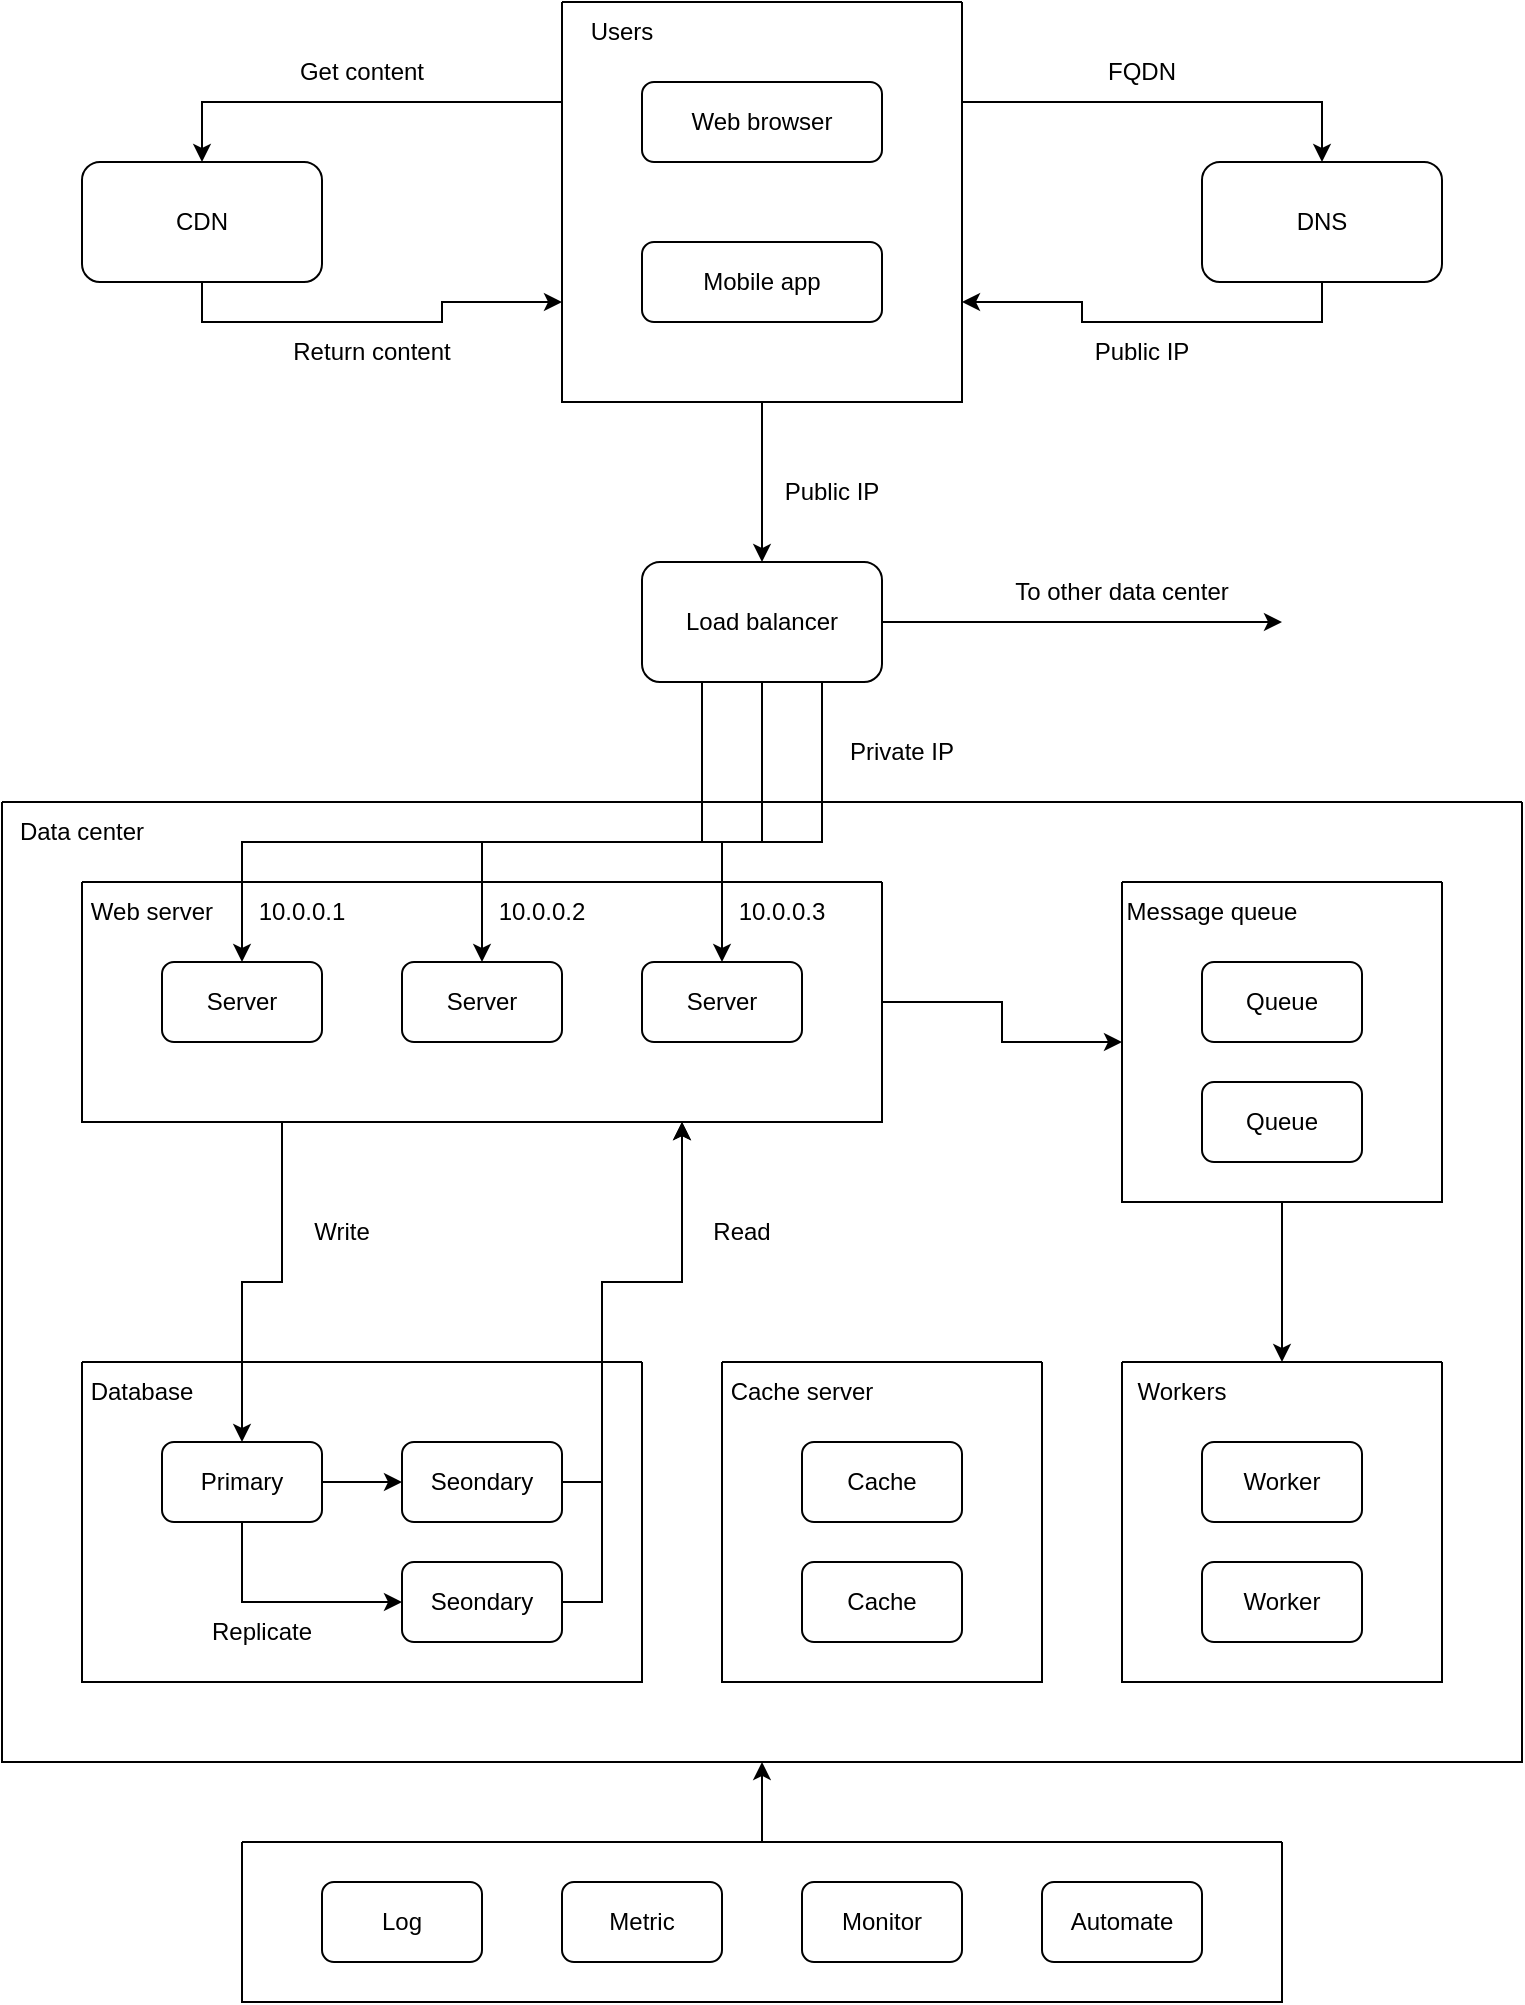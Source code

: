<mxfile version="21.7.5" type="device">
  <diagram name="Page-1" id="WvrMzpBZcYzlSUOb_bqn">
    <mxGraphModel dx="882" dy="590" grid="1" gridSize="10" guides="1" tooltips="1" connect="1" arrows="1" fold="1" page="1" pageScale="1" pageWidth="850" pageHeight="1100" math="0" shadow="0">
      <root>
        <mxCell id="0" />
        <mxCell id="1" parent="0" />
        <mxCell id="x-XL8PX8UxAsf5zXWhda-3" style="edgeStyle=orthogonalEdgeStyle;rounded=0;orthogonalLoop=1;jettySize=auto;html=1;exitX=0.5;exitY=1;exitDx=0;exitDy=0;entryX=0.5;entryY=0;entryDx=0;entryDy=0;" edge="1" parent="1" source="2uV-hCsgqKCJBiBY5NLh-1" target="2uV-hCsgqKCJBiBY5NLh-17">
          <mxGeometry relative="1" as="geometry" />
        </mxCell>
        <mxCell id="x-XL8PX8UxAsf5zXWhda-48" style="edgeStyle=orthogonalEdgeStyle;rounded=0;orthogonalLoop=1;jettySize=auto;html=1;exitX=0;exitY=0.25;exitDx=0;exitDy=0;entryX=0.5;entryY=0;entryDx=0;entryDy=0;" edge="1" parent="1" source="2uV-hCsgqKCJBiBY5NLh-1" target="x-XL8PX8UxAsf5zXWhda-47">
          <mxGeometry relative="1" as="geometry" />
        </mxCell>
        <mxCell id="x-XL8PX8UxAsf5zXWhda-50" style="edgeStyle=orthogonalEdgeStyle;rounded=0;orthogonalLoop=1;jettySize=auto;html=1;exitX=1;exitY=0.25;exitDx=0;exitDy=0;entryX=0.5;entryY=0;entryDx=0;entryDy=0;" edge="1" parent="1" source="2uV-hCsgqKCJBiBY5NLh-1" target="2uV-hCsgqKCJBiBY5NLh-6">
          <mxGeometry relative="1" as="geometry" />
        </mxCell>
        <mxCell id="2uV-hCsgqKCJBiBY5NLh-1" value="" style="swimlane;startSize=0;" parent="1" vertex="1">
          <mxGeometry x="320" y="40" width="200" height="200" as="geometry" />
        </mxCell>
        <mxCell id="2uV-hCsgqKCJBiBY5NLh-2" value="Web browser" style="rounded=1;whiteSpace=wrap;html=1;" parent="2uV-hCsgqKCJBiBY5NLh-1" vertex="1">
          <mxGeometry x="40" y="40" width="120" height="40" as="geometry" />
        </mxCell>
        <mxCell id="2uV-hCsgqKCJBiBY5NLh-5" value="Mobile app" style="rounded=1;whiteSpace=wrap;html=1;" parent="2uV-hCsgqKCJBiBY5NLh-1" vertex="1">
          <mxGeometry x="40" y="120" width="120" height="40" as="geometry" />
        </mxCell>
        <mxCell id="2uV-hCsgqKCJBiBY5NLh-4" value="Users" style="text;html=1;strokeColor=none;fillColor=none;align=center;verticalAlign=middle;whiteSpace=wrap;rounded=0;" parent="2uV-hCsgqKCJBiBY5NLh-1" vertex="1">
          <mxGeometry width="60" height="30" as="geometry" />
        </mxCell>
        <mxCell id="x-XL8PX8UxAsf5zXWhda-51" style="edgeStyle=orthogonalEdgeStyle;rounded=0;orthogonalLoop=1;jettySize=auto;html=1;exitX=0.5;exitY=1;exitDx=0;exitDy=0;entryX=1;entryY=0.75;entryDx=0;entryDy=0;" edge="1" parent="1" source="2uV-hCsgqKCJBiBY5NLh-6" target="2uV-hCsgqKCJBiBY5NLh-1">
          <mxGeometry relative="1" as="geometry" />
        </mxCell>
        <mxCell id="2uV-hCsgqKCJBiBY5NLh-6" value="DNS" style="rounded=1;whiteSpace=wrap;html=1;" parent="1" vertex="1">
          <mxGeometry x="640" y="120" width="120" height="60" as="geometry" />
        </mxCell>
        <mxCell id="x-XL8PX8UxAsf5zXWhda-53" style="edgeStyle=orthogonalEdgeStyle;rounded=0;orthogonalLoop=1;jettySize=auto;html=1;exitX=1;exitY=0.5;exitDx=0;exitDy=0;" edge="1" parent="1" source="2uV-hCsgqKCJBiBY5NLh-17">
          <mxGeometry relative="1" as="geometry">
            <mxPoint x="680" y="350" as="targetPoint" />
          </mxGeometry>
        </mxCell>
        <mxCell id="x-XL8PX8UxAsf5zXWhda-55" style="edgeStyle=orthogonalEdgeStyle;rounded=0;orthogonalLoop=1;jettySize=auto;html=1;exitX=0.25;exitY=1;exitDx=0;exitDy=0;entryX=0.5;entryY=0;entryDx=0;entryDy=0;" edge="1" parent="1" source="2uV-hCsgqKCJBiBY5NLh-17" target="2uV-hCsgqKCJBiBY5NLh-10">
          <mxGeometry relative="1" as="geometry">
            <Array as="points">
              <mxPoint x="390" y="460" />
              <mxPoint x="160" y="460" />
            </Array>
          </mxGeometry>
        </mxCell>
        <mxCell id="x-XL8PX8UxAsf5zXWhda-56" style="edgeStyle=orthogonalEdgeStyle;rounded=0;orthogonalLoop=1;jettySize=auto;html=1;exitX=0.5;exitY=1;exitDx=0;exitDy=0;entryX=0.5;entryY=0;entryDx=0;entryDy=0;" edge="1" parent="1" source="2uV-hCsgqKCJBiBY5NLh-17" target="x-XL8PX8UxAsf5zXWhda-2">
          <mxGeometry relative="1" as="geometry">
            <Array as="points">
              <mxPoint x="420" y="460" />
              <mxPoint x="280" y="460" />
            </Array>
          </mxGeometry>
        </mxCell>
        <mxCell id="x-XL8PX8UxAsf5zXWhda-57" style="edgeStyle=orthogonalEdgeStyle;rounded=0;orthogonalLoop=1;jettySize=auto;html=1;exitX=0.75;exitY=1;exitDx=0;exitDy=0;" edge="1" parent="1" source="2uV-hCsgqKCJBiBY5NLh-17" target="x-XL8PX8UxAsf5zXWhda-38">
          <mxGeometry relative="1" as="geometry">
            <Array as="points">
              <mxPoint x="450" y="460" />
              <mxPoint x="400" y="460" />
            </Array>
          </mxGeometry>
        </mxCell>
        <mxCell id="2uV-hCsgqKCJBiBY5NLh-17" value="Load balancer" style="rounded=1;whiteSpace=wrap;html=1;" parent="1" vertex="1">
          <mxGeometry x="360" y="320" width="120" height="60" as="geometry" />
        </mxCell>
        <mxCell id="x-XL8PX8UxAsf5zXWhda-18" value="" style="swimlane;startSize=0;" vertex="1" parent="1">
          <mxGeometry x="40" y="440" width="760" height="480" as="geometry" />
        </mxCell>
        <mxCell id="x-XL8PX8UxAsf5zXWhda-7" value="" style="swimlane;startSize=0;" vertex="1" parent="x-XL8PX8UxAsf5zXWhda-18">
          <mxGeometry x="40" y="280" width="280" height="160" as="geometry" />
        </mxCell>
        <mxCell id="x-XL8PX8UxAsf5zXWhda-78" style="edgeStyle=orthogonalEdgeStyle;rounded=0;orthogonalLoop=1;jettySize=auto;html=1;exitX=1;exitY=0.5;exitDx=0;exitDy=0;entryX=0;entryY=0.5;entryDx=0;entryDy=0;" edge="1" parent="x-XL8PX8UxAsf5zXWhda-7" source="x-XL8PX8UxAsf5zXWhda-8" target="x-XL8PX8UxAsf5zXWhda-9">
          <mxGeometry relative="1" as="geometry" />
        </mxCell>
        <mxCell id="x-XL8PX8UxAsf5zXWhda-79" style="edgeStyle=orthogonalEdgeStyle;rounded=0;orthogonalLoop=1;jettySize=auto;html=1;exitX=0.5;exitY=1;exitDx=0;exitDy=0;entryX=0;entryY=0.5;entryDx=0;entryDy=0;" edge="1" parent="x-XL8PX8UxAsf5zXWhda-7" source="x-XL8PX8UxAsf5zXWhda-8" target="x-XL8PX8UxAsf5zXWhda-26">
          <mxGeometry relative="1" as="geometry" />
        </mxCell>
        <mxCell id="x-XL8PX8UxAsf5zXWhda-8" value="Primary" style="rounded=1;whiteSpace=wrap;html=1;" vertex="1" parent="x-XL8PX8UxAsf5zXWhda-7">
          <mxGeometry x="40" y="40" width="80" height="40" as="geometry" />
        </mxCell>
        <mxCell id="x-XL8PX8UxAsf5zXWhda-9" value="Seondary" style="rounded=1;whiteSpace=wrap;html=1;" vertex="1" parent="x-XL8PX8UxAsf5zXWhda-7">
          <mxGeometry x="160" y="40" width="80" height="40" as="geometry" />
        </mxCell>
        <mxCell id="x-XL8PX8UxAsf5zXWhda-20" value="Database" style="text;html=1;strokeColor=none;fillColor=none;align=center;verticalAlign=middle;whiteSpace=wrap;rounded=0;" vertex="1" parent="x-XL8PX8UxAsf5zXWhda-7">
          <mxGeometry width="60" height="30" as="geometry" />
        </mxCell>
        <mxCell id="x-XL8PX8UxAsf5zXWhda-26" value="Seondary" style="rounded=1;whiteSpace=wrap;html=1;" vertex="1" parent="x-XL8PX8UxAsf5zXWhda-7">
          <mxGeometry x="160" y="100" width="80" height="40" as="geometry" />
        </mxCell>
        <mxCell id="x-XL8PX8UxAsf5zXWhda-80" value="Replicate" style="text;html=1;strokeColor=none;fillColor=none;align=center;verticalAlign=middle;whiteSpace=wrap;rounded=0;" vertex="1" parent="x-XL8PX8UxAsf5zXWhda-7">
          <mxGeometry x="60" y="120" width="60" height="30" as="geometry" />
        </mxCell>
        <mxCell id="x-XL8PX8UxAsf5zXWhda-58" style="edgeStyle=orthogonalEdgeStyle;rounded=0;orthogonalLoop=1;jettySize=auto;html=1;exitX=1;exitY=0.5;exitDx=0;exitDy=0;entryX=0;entryY=0.5;entryDx=0;entryDy=0;" edge="1" parent="x-XL8PX8UxAsf5zXWhda-18" source="x-XL8PX8UxAsf5zXWhda-1" target="x-XL8PX8UxAsf5zXWhda-28">
          <mxGeometry relative="1" as="geometry" />
        </mxCell>
        <mxCell id="x-XL8PX8UxAsf5zXWhda-60" style="edgeStyle=orthogonalEdgeStyle;rounded=0;orthogonalLoop=1;jettySize=auto;html=1;exitX=0.25;exitY=1;exitDx=0;exitDy=0;entryX=0.5;entryY=0;entryDx=0;entryDy=0;" edge="1" parent="x-XL8PX8UxAsf5zXWhda-18" source="x-XL8PX8UxAsf5zXWhda-1" target="x-XL8PX8UxAsf5zXWhda-8">
          <mxGeometry relative="1" as="geometry" />
        </mxCell>
        <mxCell id="x-XL8PX8UxAsf5zXWhda-1" value="" style="swimlane;startSize=0;" vertex="1" parent="x-XL8PX8UxAsf5zXWhda-18">
          <mxGeometry x="40" y="40" width="400" height="120" as="geometry" />
        </mxCell>
        <mxCell id="x-XL8PX8UxAsf5zXWhda-2" value="Server" style="rounded=1;whiteSpace=wrap;html=1;" vertex="1" parent="x-XL8PX8UxAsf5zXWhda-1">
          <mxGeometry x="160" y="40" width="80" height="40" as="geometry" />
        </mxCell>
        <mxCell id="2uV-hCsgqKCJBiBY5NLh-10" value="Server" style="rounded=1;whiteSpace=wrap;html=1;" parent="x-XL8PX8UxAsf5zXWhda-1" vertex="1">
          <mxGeometry x="40" y="40" width="80" height="40" as="geometry" />
        </mxCell>
        <mxCell id="x-XL8PX8UxAsf5zXWhda-38" value="Server" style="rounded=1;whiteSpace=wrap;html=1;" vertex="1" parent="x-XL8PX8UxAsf5zXWhda-1">
          <mxGeometry x="280" y="40" width="80" height="40" as="geometry" />
        </mxCell>
        <mxCell id="x-XL8PX8UxAsf5zXWhda-70" value="10.0.0.1" style="text;html=1;strokeColor=none;fillColor=none;align=center;verticalAlign=middle;whiteSpace=wrap;rounded=0;" vertex="1" parent="x-XL8PX8UxAsf5zXWhda-1">
          <mxGeometry x="80" width="60" height="30" as="geometry" />
        </mxCell>
        <mxCell id="x-XL8PX8UxAsf5zXWhda-71" value="10.0.0.2" style="text;html=1;strokeColor=none;fillColor=none;align=center;verticalAlign=middle;whiteSpace=wrap;rounded=0;" vertex="1" parent="x-XL8PX8UxAsf5zXWhda-1">
          <mxGeometry x="200" width="60" height="30" as="geometry" />
        </mxCell>
        <mxCell id="x-XL8PX8UxAsf5zXWhda-73" value="10.0.0.3" style="text;html=1;strokeColor=none;fillColor=none;align=center;verticalAlign=middle;whiteSpace=wrap;rounded=0;" vertex="1" parent="x-XL8PX8UxAsf5zXWhda-1">
          <mxGeometry x="320" width="60" height="30" as="geometry" />
        </mxCell>
        <mxCell id="x-XL8PX8UxAsf5zXWhda-19" value="Web server" style="text;html=1;strokeColor=none;fillColor=none;align=center;verticalAlign=middle;whiteSpace=wrap;rounded=0;" vertex="1" parent="x-XL8PX8UxAsf5zXWhda-18">
          <mxGeometry x="40" y="40" width="70" height="30" as="geometry" />
        </mxCell>
        <mxCell id="x-XL8PX8UxAsf5zXWhda-59" style="edgeStyle=orthogonalEdgeStyle;rounded=0;orthogonalLoop=1;jettySize=auto;html=1;exitX=0.5;exitY=1;exitDx=0;exitDy=0;entryX=0.5;entryY=0;entryDx=0;entryDy=0;" edge="1" parent="x-XL8PX8UxAsf5zXWhda-18" source="x-XL8PX8UxAsf5zXWhda-28" target="x-XL8PX8UxAsf5zXWhda-34">
          <mxGeometry relative="1" as="geometry" />
        </mxCell>
        <mxCell id="x-XL8PX8UxAsf5zXWhda-28" value="" style="swimlane;startSize=0;" vertex="1" parent="x-XL8PX8UxAsf5zXWhda-18">
          <mxGeometry x="560" y="40" width="160" height="160" as="geometry" />
        </mxCell>
        <mxCell id="x-XL8PX8UxAsf5zXWhda-41" value="Queue" style="rounded=1;whiteSpace=wrap;html=1;" vertex="1" parent="x-XL8PX8UxAsf5zXWhda-28">
          <mxGeometry x="40" y="40" width="80" height="40" as="geometry" />
        </mxCell>
        <mxCell id="x-XL8PX8UxAsf5zXWhda-42" value="Queue" style="rounded=1;whiteSpace=wrap;html=1;" vertex="1" parent="x-XL8PX8UxAsf5zXWhda-28">
          <mxGeometry x="40" y="100" width="80" height="40" as="geometry" />
        </mxCell>
        <mxCell id="x-XL8PX8UxAsf5zXWhda-29" value="" style="swimlane;startSize=0;" vertex="1" parent="x-XL8PX8UxAsf5zXWhda-18">
          <mxGeometry x="360" y="280" width="160" height="160" as="geometry" />
        </mxCell>
        <mxCell id="x-XL8PX8UxAsf5zXWhda-30" value="Cache" style="rounded=1;whiteSpace=wrap;html=1;" vertex="1" parent="x-XL8PX8UxAsf5zXWhda-29">
          <mxGeometry x="40" y="40" width="80" height="40" as="geometry" />
        </mxCell>
        <mxCell id="x-XL8PX8UxAsf5zXWhda-33" value="Cache" style="rounded=1;whiteSpace=wrap;html=1;" vertex="1" parent="x-XL8PX8UxAsf5zXWhda-29">
          <mxGeometry x="40" y="100" width="80" height="40" as="geometry" />
        </mxCell>
        <mxCell id="x-XL8PX8UxAsf5zXWhda-37" value="Cache server" style="text;html=1;strokeColor=none;fillColor=none;align=center;verticalAlign=middle;whiteSpace=wrap;rounded=0;" vertex="1" parent="x-XL8PX8UxAsf5zXWhda-29">
          <mxGeometry width="80" height="30" as="geometry" />
        </mxCell>
        <mxCell id="x-XL8PX8UxAsf5zXWhda-34" value="" style="swimlane;startSize=0;" vertex="1" parent="x-XL8PX8UxAsf5zXWhda-18">
          <mxGeometry x="560" y="280" width="160" height="160" as="geometry" />
        </mxCell>
        <mxCell id="x-XL8PX8UxAsf5zXWhda-35" value="Worker" style="rounded=1;whiteSpace=wrap;html=1;" vertex="1" parent="x-XL8PX8UxAsf5zXWhda-34">
          <mxGeometry x="40" y="40" width="80" height="40" as="geometry" />
        </mxCell>
        <mxCell id="x-XL8PX8UxAsf5zXWhda-36" value="Worker" style="rounded=1;whiteSpace=wrap;html=1;" vertex="1" parent="x-XL8PX8UxAsf5zXWhda-34">
          <mxGeometry x="40" y="100" width="80" height="40" as="geometry" />
        </mxCell>
        <mxCell id="x-XL8PX8UxAsf5zXWhda-39" value="Message queue" style="text;html=1;strokeColor=none;fillColor=none;align=center;verticalAlign=middle;whiteSpace=wrap;rounded=0;" vertex="1" parent="x-XL8PX8UxAsf5zXWhda-18">
          <mxGeometry x="560" y="40" width="90" height="30" as="geometry" />
        </mxCell>
        <mxCell id="x-XL8PX8UxAsf5zXWhda-44" value="Workers" style="text;html=1;strokeColor=none;fillColor=none;align=center;verticalAlign=middle;whiteSpace=wrap;rounded=0;" vertex="1" parent="x-XL8PX8UxAsf5zXWhda-18">
          <mxGeometry x="560" y="280" width="60" height="30" as="geometry" />
        </mxCell>
        <mxCell id="x-XL8PX8UxAsf5zXWhda-63" style="edgeStyle=orthogonalEdgeStyle;rounded=0;orthogonalLoop=1;jettySize=auto;html=1;exitX=1;exitY=0.5;exitDx=0;exitDy=0;entryX=0.75;entryY=1;entryDx=0;entryDy=0;" edge="1" parent="x-XL8PX8UxAsf5zXWhda-18" source="x-XL8PX8UxAsf5zXWhda-9" target="x-XL8PX8UxAsf5zXWhda-1">
          <mxGeometry relative="1" as="geometry" />
        </mxCell>
        <mxCell id="x-XL8PX8UxAsf5zXWhda-64" style="edgeStyle=orthogonalEdgeStyle;rounded=0;orthogonalLoop=1;jettySize=auto;html=1;exitX=1;exitY=0.5;exitDx=0;exitDy=0;entryX=0.75;entryY=1;entryDx=0;entryDy=0;" edge="1" parent="x-XL8PX8UxAsf5zXWhda-18" source="x-XL8PX8UxAsf5zXWhda-26" target="x-XL8PX8UxAsf5zXWhda-1">
          <mxGeometry relative="1" as="geometry">
            <Array as="points">
              <mxPoint x="300" y="400" />
              <mxPoint x="300" y="240" />
              <mxPoint x="340" y="240" />
            </Array>
          </mxGeometry>
        </mxCell>
        <mxCell id="x-XL8PX8UxAsf5zXWhda-76" value="Write" style="text;html=1;strokeColor=none;fillColor=none;align=center;verticalAlign=middle;whiteSpace=wrap;rounded=0;" vertex="1" parent="x-XL8PX8UxAsf5zXWhda-18">
          <mxGeometry x="140" y="200" width="60" height="30" as="geometry" />
        </mxCell>
        <mxCell id="x-XL8PX8UxAsf5zXWhda-77" value="Read" style="text;html=1;strokeColor=none;fillColor=none;align=center;verticalAlign=middle;whiteSpace=wrap;rounded=0;" vertex="1" parent="x-XL8PX8UxAsf5zXWhda-18">
          <mxGeometry x="340" y="200" width="60" height="30" as="geometry" />
        </mxCell>
        <mxCell id="x-XL8PX8UxAsf5zXWhda-45" value="Data center" style="text;html=1;strokeColor=none;fillColor=none;align=center;verticalAlign=middle;whiteSpace=wrap;rounded=0;" vertex="1" parent="1">
          <mxGeometry x="40" y="440" width="80" height="30" as="geometry" />
        </mxCell>
        <mxCell id="x-XL8PX8UxAsf5zXWhda-49" style="edgeStyle=orthogonalEdgeStyle;rounded=0;orthogonalLoop=1;jettySize=auto;html=1;exitX=0.5;exitY=1;exitDx=0;exitDy=0;entryX=0;entryY=0.75;entryDx=0;entryDy=0;" edge="1" parent="1" source="x-XL8PX8UxAsf5zXWhda-47" target="2uV-hCsgqKCJBiBY5NLh-1">
          <mxGeometry relative="1" as="geometry" />
        </mxCell>
        <mxCell id="x-XL8PX8UxAsf5zXWhda-47" value="CDN" style="rounded=1;whiteSpace=wrap;html=1;" vertex="1" parent="1">
          <mxGeometry x="80" y="120" width="120" height="60" as="geometry" />
        </mxCell>
        <mxCell id="x-XL8PX8UxAsf5zXWhda-54" value="To other data center" style="text;html=1;strokeColor=none;fillColor=none;align=center;verticalAlign=middle;whiteSpace=wrap;rounded=0;" vertex="1" parent="1">
          <mxGeometry x="540" y="320" width="120" height="30" as="geometry" />
        </mxCell>
        <mxCell id="x-XL8PX8UxAsf5zXWhda-65" value="FQDN" style="text;html=1;strokeColor=none;fillColor=none;align=center;verticalAlign=middle;whiteSpace=wrap;rounded=0;" vertex="1" parent="1">
          <mxGeometry x="580" y="60" width="60" height="30" as="geometry" />
        </mxCell>
        <mxCell id="x-XL8PX8UxAsf5zXWhda-67" value="Public IP" style="text;html=1;strokeColor=none;fillColor=none;align=center;verticalAlign=middle;whiteSpace=wrap;rounded=0;" vertex="1" parent="1">
          <mxGeometry x="580" y="200" width="60" height="30" as="geometry" />
        </mxCell>
        <mxCell id="x-XL8PX8UxAsf5zXWhda-68" value="Public IP" style="text;html=1;strokeColor=none;fillColor=none;align=center;verticalAlign=middle;whiteSpace=wrap;rounded=0;" vertex="1" parent="1">
          <mxGeometry x="425" y="270" width="60" height="30" as="geometry" />
        </mxCell>
        <mxCell id="x-XL8PX8UxAsf5zXWhda-69" value="Private IP" style="text;html=1;strokeColor=none;fillColor=none;align=center;verticalAlign=middle;whiteSpace=wrap;rounded=0;" vertex="1" parent="1">
          <mxGeometry x="460" y="400" width="60" height="30" as="geometry" />
        </mxCell>
        <mxCell id="x-XL8PX8UxAsf5zXWhda-81" value="Get content" style="text;html=1;strokeColor=none;fillColor=none;align=center;verticalAlign=middle;whiteSpace=wrap;rounded=0;" vertex="1" parent="1">
          <mxGeometry x="180" y="60" width="80" height="30" as="geometry" />
        </mxCell>
        <mxCell id="x-XL8PX8UxAsf5zXWhda-82" value="Return content" style="text;html=1;strokeColor=none;fillColor=none;align=center;verticalAlign=middle;whiteSpace=wrap;rounded=0;" vertex="1" parent="1">
          <mxGeometry x="180" y="200" width="90" height="30" as="geometry" />
        </mxCell>
        <mxCell id="x-XL8PX8UxAsf5zXWhda-91" style="edgeStyle=orthogonalEdgeStyle;rounded=0;orthogonalLoop=1;jettySize=auto;html=1;exitX=0.5;exitY=0;exitDx=0;exitDy=0;" edge="1" parent="1" source="x-XL8PX8UxAsf5zXWhda-84" target="x-XL8PX8UxAsf5zXWhda-18">
          <mxGeometry relative="1" as="geometry" />
        </mxCell>
        <mxCell id="x-XL8PX8UxAsf5zXWhda-84" value="" style="swimlane;startSize=0;" vertex="1" parent="1">
          <mxGeometry x="160" y="960" width="520" height="80" as="geometry" />
        </mxCell>
        <mxCell id="x-XL8PX8UxAsf5zXWhda-85" value="Log" style="rounded=1;whiteSpace=wrap;html=1;" vertex="1" parent="x-XL8PX8UxAsf5zXWhda-84">
          <mxGeometry x="40" y="20" width="80" height="40" as="geometry" />
        </mxCell>
        <mxCell id="x-XL8PX8UxAsf5zXWhda-86" value="Metric" style="rounded=1;whiteSpace=wrap;html=1;" vertex="1" parent="x-XL8PX8UxAsf5zXWhda-84">
          <mxGeometry x="160" y="20" width="80" height="40" as="geometry" />
        </mxCell>
        <mxCell id="x-XL8PX8UxAsf5zXWhda-87" value="Monitor" style="rounded=1;whiteSpace=wrap;html=1;" vertex="1" parent="x-XL8PX8UxAsf5zXWhda-84">
          <mxGeometry x="280" y="20" width="80" height="40" as="geometry" />
        </mxCell>
        <mxCell id="x-XL8PX8UxAsf5zXWhda-88" value="Automate" style="rounded=1;whiteSpace=wrap;html=1;" vertex="1" parent="x-XL8PX8UxAsf5zXWhda-84">
          <mxGeometry x="400" y="20" width="80" height="40" as="geometry" />
        </mxCell>
      </root>
    </mxGraphModel>
  </diagram>
</mxfile>

